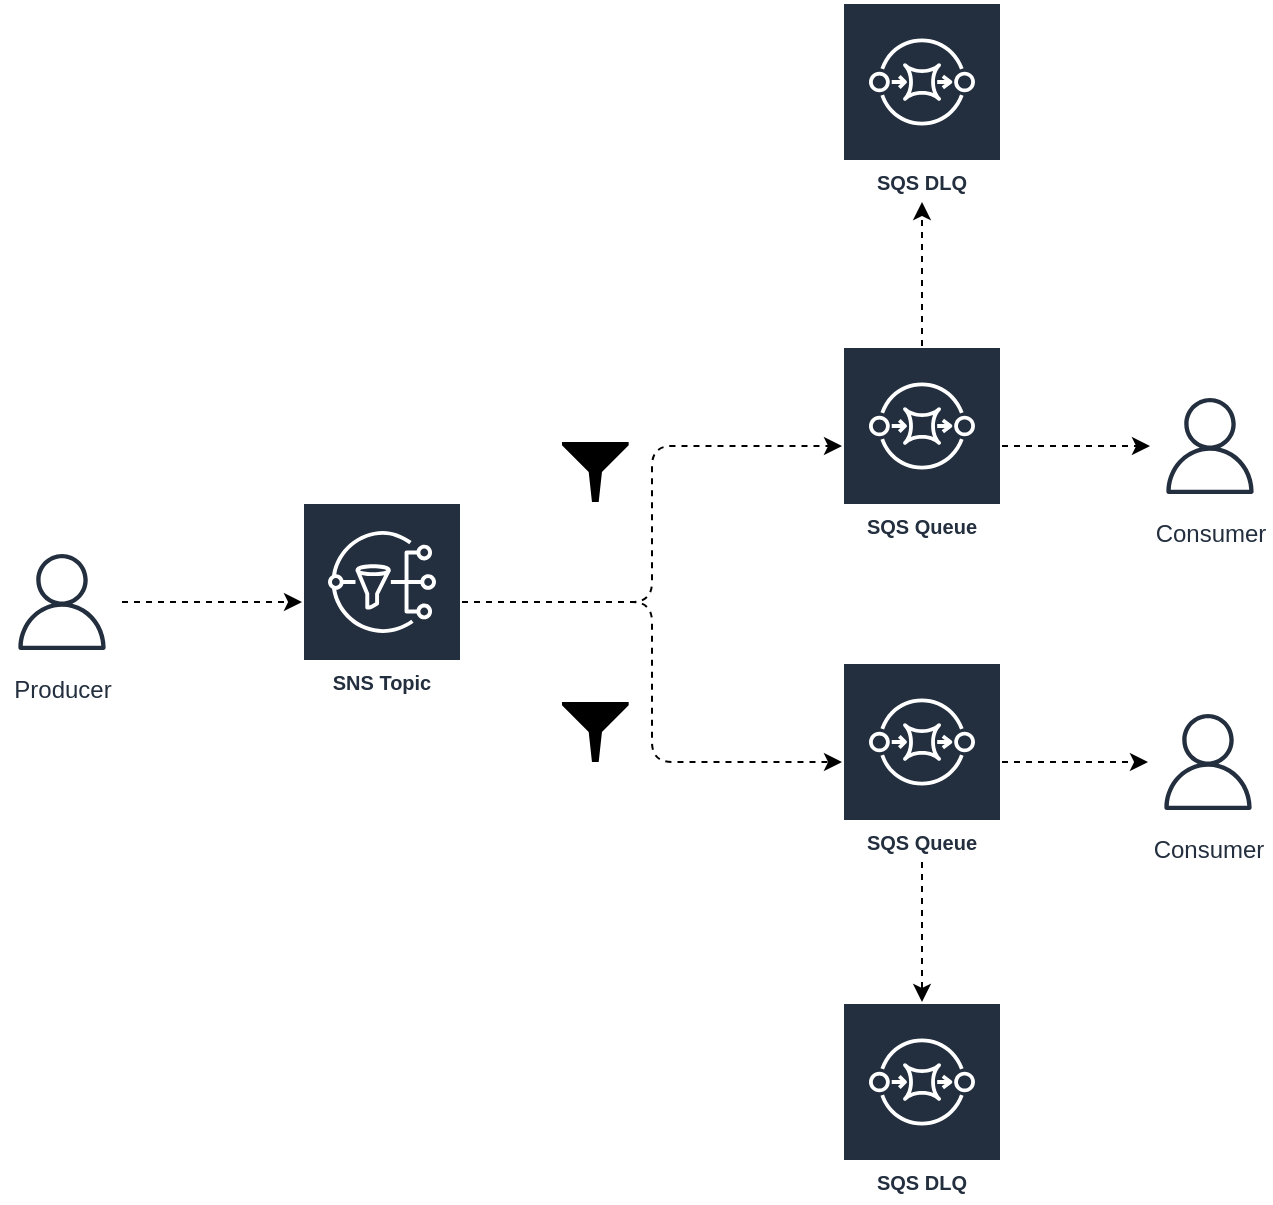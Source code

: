 <mxfile version="14.6.13" type="device" pages="2"><diagram id="Xfn6Dnbzp8TL7J9E-lF-" name="Message"><mxGraphModel dx="1295" dy="1731" grid="1" gridSize="10" guides="1" tooltips="1" connect="1" arrows="1" fold="1" page="1" pageScale="1" pageWidth="827" pageHeight="1169" math="0" shadow="0"><root><mxCell id="0"/><mxCell id="1" parent="0"/><mxCell id="tSW23ouj3xlJaBqUMgDM-3" style="edgeStyle=orthogonalEdgeStyle;rounded=1;orthogonalLoop=1;jettySize=auto;html=1;dashed=1;" edge="1" parent="1" source="tSW23ouj3xlJaBqUMgDM-1" target="tSW23ouj3xlJaBqUMgDM-2"><mxGeometry relative="1" as="geometry"/></mxCell><mxCell id="tSW23ouj3xlJaBqUMgDM-5" style="edgeStyle=orthogonalEdgeStyle;rounded=1;orthogonalLoop=1;jettySize=auto;html=1;dashed=1;" edge="1" parent="1" source="tSW23ouj3xlJaBqUMgDM-1" target="tSW23ouj3xlJaBqUMgDM-4"><mxGeometry relative="1" as="geometry"/></mxCell><mxCell id="tSW23ouj3xlJaBqUMgDM-1" value="SNS Topic" style="outlineConnect=0;fontColor=#232F3E;gradientColor=none;strokeColor=#ffffff;fillColor=#232F3E;dashed=0;verticalLabelPosition=middle;verticalAlign=bottom;align=center;html=1;whiteSpace=wrap;fontSize=10;fontStyle=1;spacing=3;shape=mxgraph.aws4.productIcon;prIcon=mxgraph.aws4.sns;" vertex="1" parent="1"><mxGeometry x="200" y="190" width="80" height="100" as="geometry"/></mxCell><mxCell id="tSW23ouj3xlJaBqUMgDM-9" style="edgeStyle=orthogonalEdgeStyle;rounded=1;orthogonalLoop=1;jettySize=auto;html=1;dashed=1;" edge="1" parent="1" source="tSW23ouj3xlJaBqUMgDM-2" target="tSW23ouj3xlJaBqUMgDM-8"><mxGeometry relative="1" as="geometry"/></mxCell><mxCell id="knUfKc0J7IqijGwWX5Gg-2" style="edgeStyle=orthogonalEdgeStyle;rounded=1;orthogonalLoop=1;jettySize=auto;html=1;dashed=1;" edge="1" parent="1" source="tSW23ouj3xlJaBqUMgDM-2" target="knUfKc0J7IqijGwWX5Gg-1"><mxGeometry relative="1" as="geometry"/></mxCell><mxCell id="tSW23ouj3xlJaBqUMgDM-2" value="SQS Queue" style="outlineConnect=0;fontColor=#232F3E;gradientColor=none;strokeColor=#ffffff;fillColor=#232F3E;dashed=0;verticalLabelPosition=middle;verticalAlign=bottom;align=center;html=1;whiteSpace=wrap;fontSize=10;fontStyle=1;spacing=3;shape=mxgraph.aws4.productIcon;prIcon=mxgraph.aws4.sqs;" vertex="1" parent="1"><mxGeometry x="470" y="112" width="80" height="100" as="geometry"/></mxCell><mxCell id="tSW23ouj3xlJaBqUMgDM-7" style="edgeStyle=orthogonalEdgeStyle;rounded=1;orthogonalLoop=1;jettySize=auto;html=1;dashed=1;" edge="1" parent="1" source="tSW23ouj3xlJaBqUMgDM-4" target="tSW23ouj3xlJaBqUMgDM-6"><mxGeometry relative="1" as="geometry"/></mxCell><mxCell id="knUfKc0J7IqijGwWX5Gg-4" style="edgeStyle=orthogonalEdgeStyle;rounded=1;orthogonalLoop=1;jettySize=auto;html=1;dashed=1;" edge="1" parent="1" source="tSW23ouj3xlJaBqUMgDM-4" target="knUfKc0J7IqijGwWX5Gg-3"><mxGeometry relative="1" as="geometry"/></mxCell><mxCell id="tSW23ouj3xlJaBqUMgDM-4" value="SQS Queue" style="outlineConnect=0;fontColor=#232F3E;gradientColor=none;strokeColor=#ffffff;fillColor=#232F3E;dashed=0;verticalLabelPosition=middle;verticalAlign=bottom;align=center;html=1;whiteSpace=wrap;fontSize=10;fontStyle=1;spacing=3;shape=mxgraph.aws4.productIcon;prIcon=mxgraph.aws4.sqs;" vertex="1" parent="1"><mxGeometry x="470" y="270" width="80" height="100" as="geometry"/></mxCell><mxCell id="tSW23ouj3xlJaBqUMgDM-6" value="SQS DLQ" style="outlineConnect=0;fontColor=#232F3E;gradientColor=none;strokeColor=#ffffff;fillColor=#232F3E;dashed=0;verticalLabelPosition=middle;verticalAlign=bottom;align=center;html=1;whiteSpace=wrap;fontSize=10;fontStyle=1;spacing=3;shape=mxgraph.aws4.productIcon;prIcon=mxgraph.aws4.sqs;" vertex="1" parent="1"><mxGeometry x="470" y="440" width="80" height="100" as="geometry"/></mxCell><mxCell id="tSW23ouj3xlJaBqUMgDM-8" value="SQS DLQ" style="outlineConnect=0;fontColor=#232F3E;gradientColor=none;strokeColor=#ffffff;fillColor=#232F3E;dashed=0;verticalLabelPosition=middle;verticalAlign=bottom;align=center;html=1;whiteSpace=wrap;fontSize=10;fontStyle=1;spacing=3;shape=mxgraph.aws4.productIcon;prIcon=mxgraph.aws4.sqs;" vertex="1" parent="1"><mxGeometry x="470" y="-60" width="80" height="100" as="geometry"/></mxCell><mxCell id="tSW23ouj3xlJaBqUMgDM-10" value="" style="aspect=fixed;pointerEvents=1;shadow=0;dashed=0;html=1;strokeColor=none;labelPosition=center;verticalLabelPosition=bottom;verticalAlign=top;align=center;fillColor=#000000;shape=mxgraph.mscae.enterprise.filter" vertex="1" parent="1"><mxGeometry x="330" y="160" width="33.33" height="30" as="geometry"/></mxCell><mxCell id="tSW23ouj3xlJaBqUMgDM-11" value="" style="aspect=fixed;pointerEvents=1;shadow=0;dashed=0;html=1;strokeColor=none;labelPosition=center;verticalLabelPosition=bottom;verticalAlign=top;align=center;fillColor=#000000;shape=mxgraph.mscae.enterprise.filter" vertex="1" parent="1"><mxGeometry x="330" y="290" width="33.33" height="30" as="geometry"/></mxCell><mxCell id="DPKqXYAn708HdUuHdh97-2" style="edgeStyle=orthogonalEdgeStyle;rounded=1;orthogonalLoop=1;jettySize=auto;html=1;dashed=1;" edge="1" parent="1" source="DPKqXYAn708HdUuHdh97-1" target="tSW23ouj3xlJaBqUMgDM-1"><mxGeometry relative="1" as="geometry"/></mxCell><mxCell id="DPKqXYAn708HdUuHdh97-1" value="Producer" style="outlineConnect=0;fontColor=#232F3E;gradientColor=none;strokeColor=#232F3E;fillColor=#ffffff;dashed=0;verticalLabelPosition=bottom;verticalAlign=top;align=center;html=1;fontSize=12;fontStyle=0;aspect=fixed;shape=mxgraph.aws4.resourceIcon;resIcon=mxgraph.aws4.user;" vertex="1" parent="1"><mxGeometry x="50.0" y="210" width="60" height="60" as="geometry"/></mxCell><mxCell id="knUfKc0J7IqijGwWX5Gg-1" value="Consumer" style="outlineConnect=0;fontColor=#232F3E;gradientColor=none;strokeColor=#232F3E;fillColor=#ffffff;dashed=0;verticalLabelPosition=bottom;verticalAlign=top;align=center;html=1;fontSize=12;fontStyle=0;aspect=fixed;shape=mxgraph.aws4.resourceIcon;resIcon=mxgraph.aws4.user;" vertex="1" parent="1"><mxGeometry x="624" y="132" width="60" height="60" as="geometry"/></mxCell><mxCell id="knUfKc0J7IqijGwWX5Gg-3" value="Consumer" style="outlineConnect=0;fontColor=#232F3E;gradientColor=none;strokeColor=#232F3E;fillColor=#ffffff;dashed=0;verticalLabelPosition=bottom;verticalAlign=top;align=center;html=1;fontSize=12;fontStyle=0;aspect=fixed;shape=mxgraph.aws4.resourceIcon;resIcon=mxgraph.aws4.user;" vertex="1" parent="1"><mxGeometry x="623" y="290" width="60" height="60" as="geometry"/></mxCell></root></mxGraphModel></diagram><diagram id="weqICyTTQngRFG8lEnLk" name="Stream"><mxGraphModel dx="1101" dy="478" grid="1" gridSize="10" guides="1" tooltips="1" connect="1" arrows="1" fold="1" page="1" pageScale="1" pageWidth="827" pageHeight="1169" math="0" shadow="0"><root><mxCell id="dtkQ4dT-AfZ9X7giKlCG-0"/><mxCell id="dtkQ4dT-AfZ9X7giKlCG-1" parent="dtkQ4dT-AfZ9X7giKlCG-0"/><mxCell id="nnkWENHnDv3jGty8f7W3-8" style="edgeStyle=orthogonalEdgeStyle;rounded=1;orthogonalLoop=1;jettySize=auto;html=1;dashed=1;" edge="1" parent="dtkQ4dT-AfZ9X7giKlCG-1" source="nnkWENHnDv3jGty8f7W3-2" target="nnkWENHnDv3jGty8f7W3-7"><mxGeometry relative="1" as="geometry"/></mxCell><mxCell id="nnkWENHnDv3jGty8f7W3-2" value="Kinesis Data Stream" style="fillColor=#EFF0F3;strokeColor=none;dashed=0;verticalAlign=top;fontStyle=0;fontColor=#232F3D;" vertex="1" parent="dtkQ4dT-AfZ9X7giKlCG-1"><mxGeometry x="260" y="70" width="300" height="330" as="geometry"/></mxCell><mxCell id="nnkWENHnDv3jGty8f7W3-1" value="" style="outlineConnect=0;fontColor=#232F3E;gradientColor=none;strokeColor=#ffffff;fillColor=#232F3E;dashed=0;verticalLabelPosition=middle;verticalAlign=bottom;align=center;html=1;whiteSpace=wrap;fontSize=10;fontStyle=1;spacing=3;shape=mxgraph.aws4.productIcon;prIcon=mxgraph.aws4.kinesis_data_streams;" vertex="1" parent="dtkQ4dT-AfZ9X7giKlCG-1"><mxGeometry x="250" y="60" width="80" height="60" as="geometry"/></mxCell><mxCell id="nnkWENHnDv3jGty8f7W3-3" value="Shard 1" style="rounded=1;whiteSpace=wrap;html=1;fillColor=#FFFFFF;" vertex="1" parent="dtkQ4dT-AfZ9X7giKlCG-1"><mxGeometry x="350" y="160" width="120" height="60" as="geometry"/></mxCell><mxCell id="nnkWENHnDv3jGty8f7W3-4" value="Shard 2" style="rounded=1;whiteSpace=wrap;html=1;fillColor=#FFFFFF;" vertex="1" parent="dtkQ4dT-AfZ9X7giKlCG-1"><mxGeometry x="350" y="260" width="120" height="60" as="geometry"/></mxCell><mxCell id="nnkWENHnDv3jGty8f7W3-6" style="edgeStyle=orthogonalEdgeStyle;rounded=1;orthogonalLoop=1;jettySize=auto;html=1;dashed=1;" edge="1" parent="dtkQ4dT-AfZ9X7giKlCG-1" source="nnkWENHnDv3jGty8f7W3-5" target="nnkWENHnDv3jGty8f7W3-2"><mxGeometry relative="1" as="geometry"/></mxCell><mxCell id="nnkWENHnDv3jGty8f7W3-5" value="" style="strokeWidth=2;html=1;shape=mxgraph.lean_mapping.mrp_erp;whiteSpace=wrap;fillColor=#FFFFFF;rotation=90;" vertex="1" parent="dtkQ4dT-AfZ9X7giKlCG-1"><mxGeometry x="100" y="160" width="44.99" height="150" as="geometry"/></mxCell><mxCell id="nnkWENHnDv3jGty8f7W3-14" style="edgeStyle=orthogonalEdgeStyle;rounded=1;orthogonalLoop=1;jettySize=auto;html=1;dashed=1;" edge="1" parent="dtkQ4dT-AfZ9X7giKlCG-1" source="nnkWENHnDv3jGty8f7W3-7" target="nnkWENHnDv3jGty8f7W3-13"><mxGeometry relative="1" as="geometry"/></mxCell><mxCell id="nnkWENHnDv3jGty8f7W3-7" value="" style="strokeWidth=2;html=1;shape=mxgraph.lean_mapping.mrp_erp;whiteSpace=wrap;fillColor=#FFFFFF;rotation=90;" vertex="1" parent="dtkQ4dT-AfZ9X7giKlCG-1"><mxGeometry x="664" y="160" width="44.99" height="150" as="geometry"/></mxCell><mxCell id="nnkWENHnDv3jGty8f7W3-12" style="edgeStyle=orthogonalEdgeStyle;rounded=1;orthogonalLoop=1;jettySize=auto;html=1;dashed=1;" edge="1" parent="dtkQ4dT-AfZ9X7giKlCG-1" source="nnkWENHnDv3jGty8f7W3-9" target="nnkWENHnDv3jGty8f7W3-5"><mxGeometry relative="1" as="geometry"/></mxCell><mxCell id="nnkWENHnDv3jGty8f7W3-9" value="Producer" style="outlineConnect=0;fontColor=#232F3E;gradientColor=none;strokeColor=#232F3E;fillColor=#ffffff;dashed=0;verticalLabelPosition=bottom;verticalAlign=top;align=center;html=1;fontSize=12;fontStyle=0;aspect=fixed;shape=mxgraph.aws4.resourceIcon;resIcon=mxgraph.aws4.user;" vertex="1" parent="dtkQ4dT-AfZ9X7giKlCG-1"><mxGeometry x="92.49" y="70" width="60" height="60" as="geometry"/></mxCell><mxCell id="nnkWENHnDv3jGty8f7W3-13" value="Consumer" style="outlineConnect=0;fontColor=#232F3E;gradientColor=none;strokeColor=#232F3E;fillColor=#ffffff;dashed=0;verticalLabelPosition=bottom;verticalAlign=top;align=center;html=1;fontSize=12;fontStyle=0;aspect=fixed;shape=mxgraph.aws4.resourceIcon;resIcon=mxgraph.aws4.user;" vertex="1" parent="dtkQ4dT-AfZ9X7giKlCG-1"><mxGeometry x="656.99" y="90" width="60" height="60" as="geometry"/></mxCell></root></mxGraphModel></diagram></mxfile>